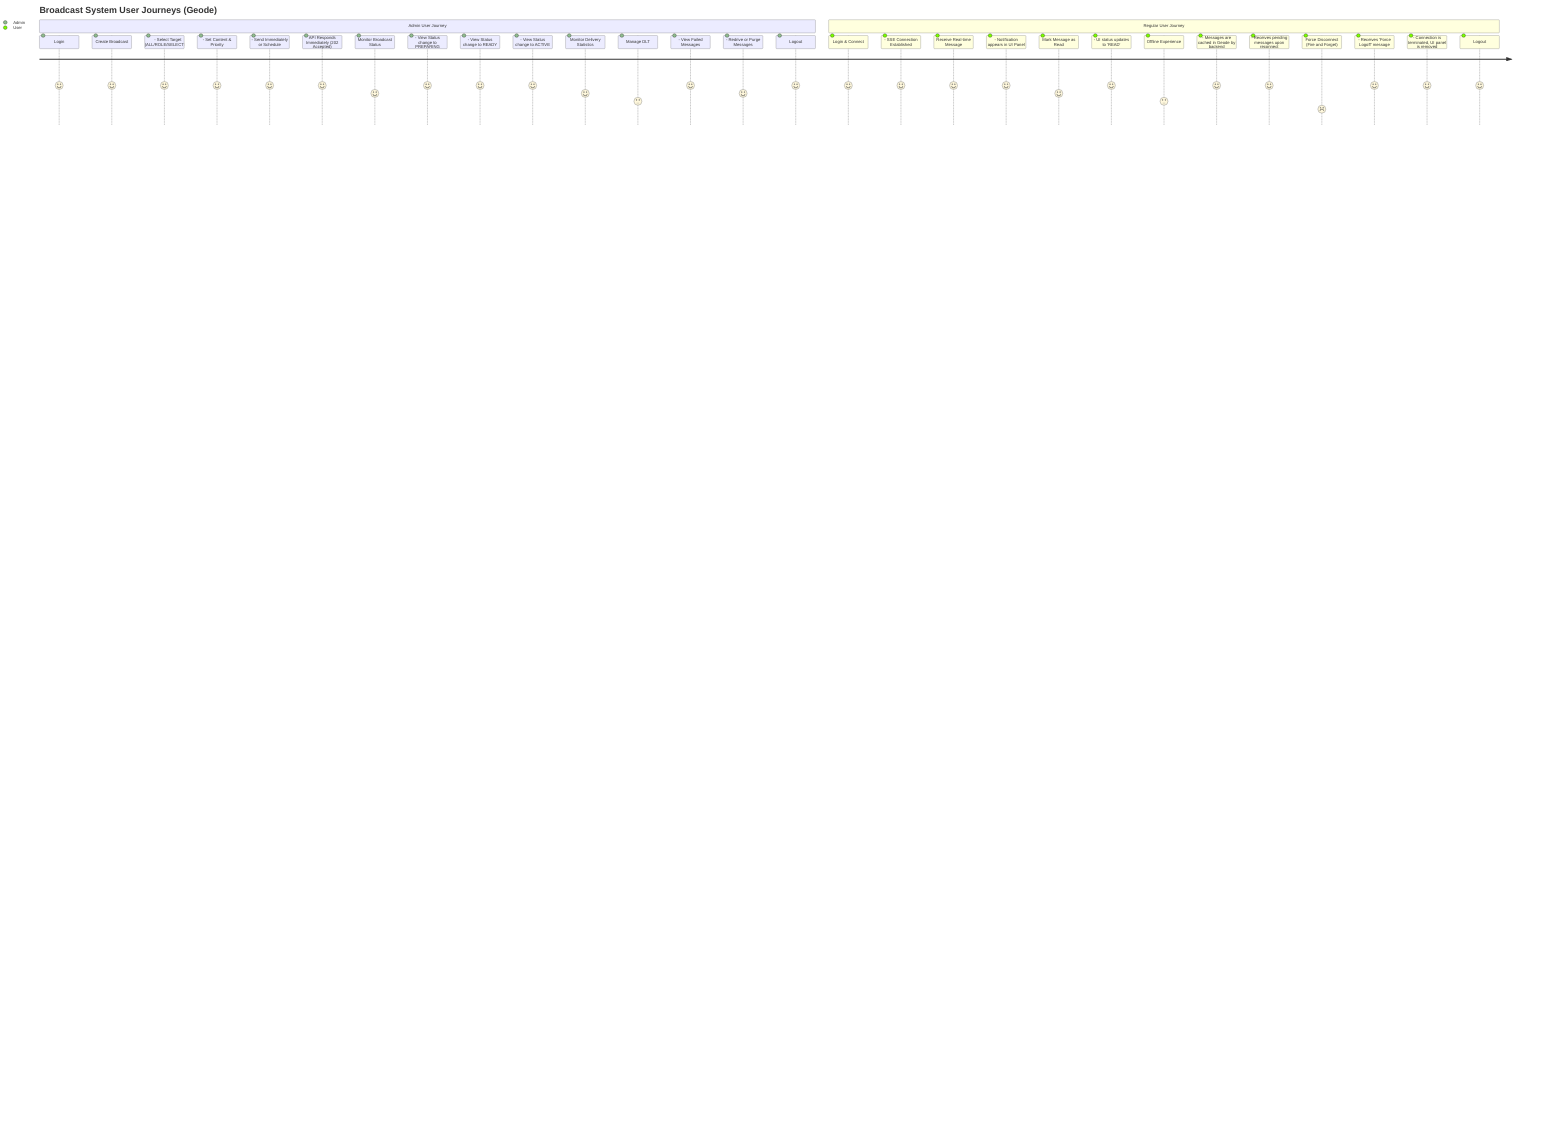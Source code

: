 journey
    title Broadcast System User Journeys (Geode)
    
    section Admin User Journey
      Login: 5: Admin
      Create Broadcast: 5: Admin
        - Select Target (ALL/ROLE/SELECTED): 5: Admin
        - Set Content & Priority: 5: Admin
        - Send Immediately or Schedule: 5: Admin
      API Responds Immediately (202 Accepted): 5: Admin
      
      Monitor Broadcast Status: 4: Admin
        - View Status change to PREPARING: 5: Admin
        - View Status change to READY: 5: Admin
        - View Status change to ACTIVE: 5: Admin
      Monitor Delivery Statistics: 4: Admin
      Manage DLT: 3: Admin
        - View Failed Messages: 5: Admin
        - Redrive or Purge Messages: 4: Admin
      Logout: 5: Admin

    section Regular User Journey
      Login & Connect: 5: User
        - SSE Connection Established: 5: User
      Receive Real-time Message: 5: User
        - Notification appears in UI Panel: 5: User
      Mark Message as Read: 4: User
        - UI status updates to 'READ': 5: User
      Offline Experience: 3: User
        - Messages are cached in Geode by backend: 5: User
        - Receives pending messages upon reconnect: 5: User
      Force Disconnect (Fire and Forget): 2: User
        - Receives 'Force Logoff' message: 5: User
        - Connection is terminated, UI panel is removed: 5: User
      Logout: 5: User